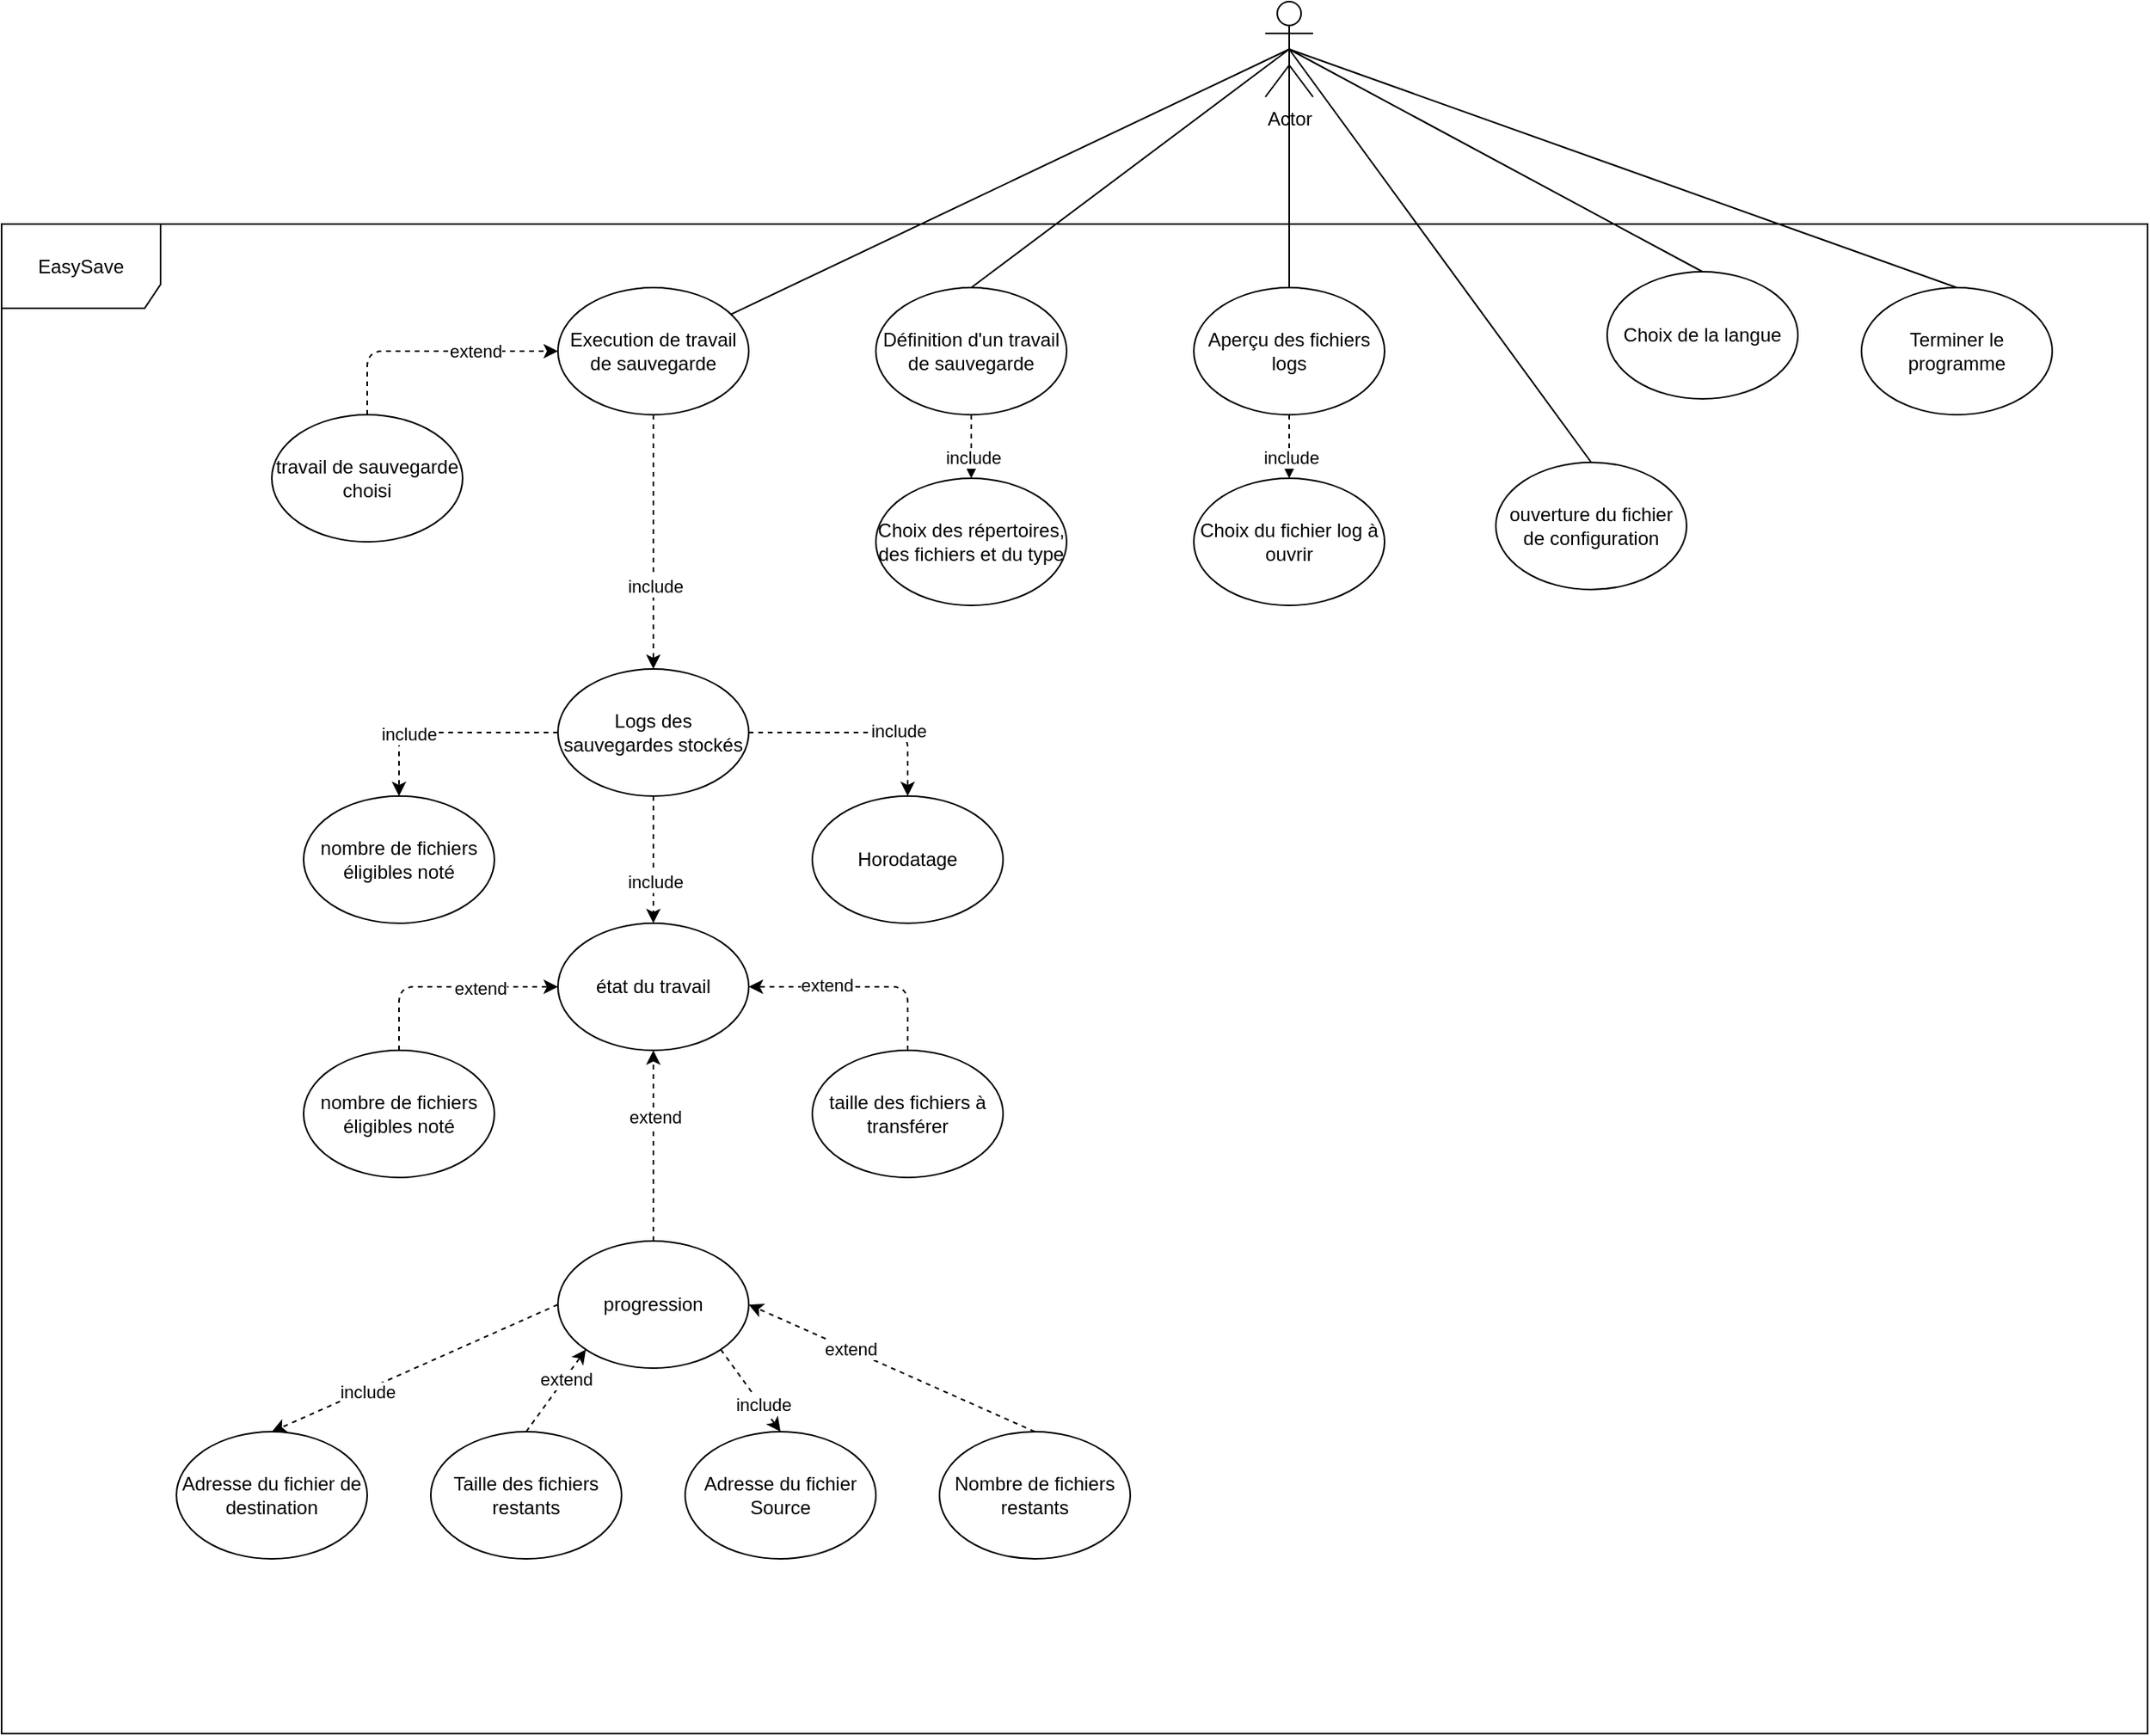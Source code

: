 <mxfile version="13.9.9" type="device"><diagram id="PEI1z6VASNMaP6OWY-YT" name="Page-1"><mxGraphModel dx="2153" dy="798" grid="1" gridSize="10" guides="1" tooltips="1" connect="1" arrows="1" fold="1" page="1" pageScale="1" pageWidth="827" pageHeight="1169" math="0" shadow="0"><root><mxCell id="0"/><mxCell id="1" parent="0"/><mxCell id="6cghmdJY8G3IrNBD7zmn-86" value="EasySave" style="shape=umlFrame;whiteSpace=wrap;html=1;width=100;height=53;" parent="1" vertex="1"><mxGeometry x="-430" y="160" width="1350" height="950" as="geometry"/></mxCell><mxCell id="6cghmdJY8G3IrNBD7zmn-1" value="Actor" style="shape=umlActor;verticalLabelPosition=bottom;verticalAlign=top;html=1;outlineConnect=0;" parent="1" vertex="1"><mxGeometry x="365" y="20" width="30" height="60" as="geometry"/></mxCell><mxCell id="6cghmdJY8G3IrNBD7zmn-5" value="Choix de la langue" style="ellipse;whiteSpace=wrap;html=1;" parent="1" vertex="1"><mxGeometry x="580" y="190" width="120" height="80" as="geometry"/></mxCell><mxCell id="6cghmdJY8G3IrNBD7zmn-6" value="" style="endArrow=none;html=1;exitX=0.5;exitY=0;exitDx=0;exitDy=0;entryX=0.5;entryY=0.5;entryDx=0;entryDy=0;entryPerimeter=0;" parent="1" source="6cghmdJY8G3IrNBD7zmn-5" target="6cghmdJY8G3IrNBD7zmn-1" edge="1"><mxGeometry width="50" height="50" relative="1" as="geometry"><mxPoint x="410" y="440" as="sourcePoint"/><mxPoint x="460" y="390" as="targetPoint"/></mxGeometry></mxCell><mxCell id="6cghmdJY8G3IrNBD7zmn-7" value="Execution de travail de sauvegarde" style="ellipse;whiteSpace=wrap;html=1;" parent="1" vertex="1"><mxGeometry x="-80" y="200" width="120" height="80" as="geometry"/></mxCell><mxCell id="6cghmdJY8G3IrNBD7zmn-8" value="" style="endArrow=none;html=1;entryX=0.5;entryY=0.5;entryDx=0;entryDy=0;entryPerimeter=0;" parent="1" source="6cghmdJY8G3IrNBD7zmn-7" target="6cghmdJY8G3IrNBD7zmn-1" edge="1"><mxGeometry width="50" height="50" relative="1" as="geometry"><mxPoint x="240" y="330" as="sourcePoint"/><mxPoint x="409" y="160" as="targetPoint"/></mxGeometry></mxCell><mxCell id="6cghmdJY8G3IrNBD7zmn-10" value="travail de sauvegarde choisi" style="ellipse;whiteSpace=wrap;html=1;" parent="1" vertex="1"><mxGeometry x="-260" y="280" width="120" height="80" as="geometry"/></mxCell><mxCell id="6cghmdJY8G3IrNBD7zmn-11" value="ouverture du fichier de configuration" style="ellipse;whiteSpace=wrap;html=1;" parent="1" vertex="1"><mxGeometry x="510" y="310" width="120" height="80" as="geometry"/></mxCell><mxCell id="6cghmdJY8G3IrNBD7zmn-21" value="Logs des sauvegardes stockés" style="ellipse;whiteSpace=wrap;html=1;" parent="1" vertex="1"><mxGeometry x="-80" y="440" width="120" height="80" as="geometry"/></mxCell><mxCell id="6cghmdJY8G3IrNBD7zmn-24" value="" style="html=1;labelBackgroundColor=#ffffff;startArrow=none;startFill=0;startSize=6;endArrow=classic;endFill=1;endSize=6;jettySize=auto;orthogonalLoop=1;strokeWidth=1;dashed=1;fontSize=14;exitX=0.5;exitY=0;exitDx=0;exitDy=0;entryX=0;entryY=0.5;entryDx=0;entryDy=0;" parent="1" source="6cghmdJY8G3IrNBD7zmn-10" target="6cghmdJY8G3IrNBD7zmn-7" edge="1"><mxGeometry width="60" height="60" relative="1" as="geometry"><mxPoint x="400" y="490" as="sourcePoint"/><mxPoint x="460" y="430" as="targetPoint"/><Array as="points"><mxPoint x="-200" y="240"/></Array></mxGeometry></mxCell><mxCell id="6cghmdJY8G3IrNBD7zmn-27" value="extend" style="edgeLabel;html=1;align=center;verticalAlign=middle;resizable=0;points=[];" parent="6cghmdJY8G3IrNBD7zmn-24" vertex="1" connectable="0"><mxGeometry x="0.342" relative="1" as="geometry"><mxPoint as="offset"/></mxGeometry></mxCell><mxCell id="6cghmdJY8G3IrNBD7zmn-25" value="" style="html=1;labelBackgroundColor=#ffffff;startArrow=none;startFill=0;startSize=6;endArrow=classic;endFill=1;endSize=6;jettySize=auto;orthogonalLoop=1;strokeWidth=1;dashed=1;fontSize=14;exitX=0.5;exitY=1;exitDx=0;exitDy=0;entryX=0.5;entryY=0;entryDx=0;entryDy=0;" parent="1" source="6cghmdJY8G3IrNBD7zmn-7" target="6cghmdJY8G3IrNBD7zmn-21" edge="1"><mxGeometry width="60" height="60" relative="1" as="geometry"><mxPoint x="410" y="500" as="sourcePoint"/><mxPoint x="470" y="440" as="targetPoint"/></mxGeometry></mxCell><mxCell id="6cghmdJY8G3IrNBD7zmn-29" value="include" style="edgeLabel;html=1;align=center;verticalAlign=middle;resizable=0;points=[];" parent="6cghmdJY8G3IrNBD7zmn-25" vertex="1" connectable="0"><mxGeometry x="0.344" y="1" relative="1" as="geometry"><mxPoint as="offset"/></mxGeometry></mxCell><mxCell id="6cghmdJY8G3IrNBD7zmn-34" value="état du travail" style="ellipse;whiteSpace=wrap;html=1;" parent="1" vertex="1"><mxGeometry x="-80" y="600" width="120" height="80" as="geometry"/></mxCell><mxCell id="6cghmdJY8G3IrNBD7zmn-46" value="" style="html=1;labelBackgroundColor=#ffffff;startArrow=none;startFill=0;startSize=6;endArrow=classic;endFill=1;endSize=6;jettySize=auto;orthogonalLoop=1;strokeWidth=1;dashed=1;fontSize=14;exitX=0.5;exitY=1;exitDx=0;exitDy=0;entryX=0.5;entryY=0;entryDx=0;entryDy=0;" parent="1" source="6cghmdJY8G3IrNBD7zmn-21" target="6cghmdJY8G3IrNBD7zmn-34" edge="1"><mxGeometry width="60" height="60" relative="1" as="geometry"><mxPoint x="60" y="730" as="sourcePoint"/><mxPoint x="70" y="640" as="targetPoint"/><Array as="points"/></mxGeometry></mxCell><mxCell id="6cghmdJY8G3IrNBD7zmn-47" value="include" style="edgeLabel;html=1;align=center;verticalAlign=middle;resizable=0;points=[];" parent="6cghmdJY8G3IrNBD7zmn-46" vertex="1" connectable="0"><mxGeometry x="0.344" y="1" relative="1" as="geometry"><mxPoint as="offset"/></mxGeometry></mxCell><mxCell id="6cghmdJY8G3IrNBD7zmn-48" value="nombre de fichiers éligibles noté" style="ellipse;whiteSpace=wrap;html=1;" parent="1" vertex="1"><mxGeometry x="-240" y="520" width="120" height="80" as="geometry"/></mxCell><mxCell id="6cghmdJY8G3IrNBD7zmn-50" value="Horodatage" style="ellipse;whiteSpace=wrap;html=1;" parent="1" vertex="1"><mxGeometry x="80" y="520" width="120" height="80" as="geometry"/></mxCell><mxCell id="6cghmdJY8G3IrNBD7zmn-52" value="nombre de fichiers éligibles noté" style="ellipse;whiteSpace=wrap;html=1;" parent="1" vertex="1"><mxGeometry x="-240" y="680" width="120" height="80" as="geometry"/></mxCell><mxCell id="6cghmdJY8G3IrNBD7zmn-53" value="" style="html=1;labelBackgroundColor=#ffffff;startArrow=none;startFill=0;startSize=6;endArrow=classic;endFill=1;endSize=6;jettySize=auto;orthogonalLoop=1;strokeWidth=1;dashed=1;fontSize=14;entryX=0.5;entryY=0;entryDx=0;entryDy=0;exitX=1;exitY=0.5;exitDx=0;exitDy=0;" parent="1" source="6cghmdJY8G3IrNBD7zmn-21" target="6cghmdJY8G3IrNBD7zmn-50" edge="1"><mxGeometry width="60" height="60" relative="1" as="geometry"><mxPoint x="180" y="790" as="sourcePoint"/><mxPoint x="80" y="650" as="targetPoint"/><Array as="points"><mxPoint x="140" y="480"/></Array></mxGeometry></mxCell><mxCell id="6cghmdJY8G3IrNBD7zmn-54" value="include" style="edgeLabel;html=1;align=center;verticalAlign=middle;resizable=0;points=[];" parent="6cghmdJY8G3IrNBD7zmn-53" vertex="1" connectable="0"><mxGeometry x="0.344" y="1" relative="1" as="geometry"><mxPoint as="offset"/></mxGeometry></mxCell><mxCell id="6cghmdJY8G3IrNBD7zmn-58" value="" style="html=1;labelBackgroundColor=#ffffff;startArrow=none;startFill=0;startSize=6;endArrow=classic;endFill=1;endSize=6;jettySize=auto;orthogonalLoop=1;strokeWidth=1;dashed=1;fontSize=14;exitX=0;exitY=0.5;exitDx=0;exitDy=0;entryX=0.5;entryY=0;entryDx=0;entryDy=0;" parent="1" source="6cghmdJY8G3IrNBD7zmn-21" target="6cghmdJY8G3IrNBD7zmn-48" edge="1"><mxGeometry width="60" height="60" relative="1" as="geometry"><mxPoint x="159.5" y="730" as="sourcePoint"/><mxPoint x="159.5" y="640" as="targetPoint"/><Array as="points"><mxPoint x="-180" y="480"/></Array></mxGeometry></mxCell><mxCell id="6cghmdJY8G3IrNBD7zmn-59" value="include" style="edgeLabel;html=1;align=center;verticalAlign=middle;resizable=0;points=[];" parent="6cghmdJY8G3IrNBD7zmn-58" vertex="1" connectable="0"><mxGeometry x="0.344" y="1" relative="1" as="geometry"><mxPoint as="offset"/></mxGeometry></mxCell><mxCell id="6cghmdJY8G3IrNBD7zmn-60" value="taille des fichiers à transférer" style="ellipse;whiteSpace=wrap;html=1;" parent="1" vertex="1"><mxGeometry x="80" y="680" width="120" height="80" as="geometry"/></mxCell><mxCell id="6cghmdJY8G3IrNBD7zmn-61" value="progression" style="ellipse;whiteSpace=wrap;html=1;" parent="1" vertex="1"><mxGeometry x="-80" y="800" width="120" height="80" as="geometry"/></mxCell><mxCell id="6cghmdJY8G3IrNBD7zmn-62" value="" style="html=1;labelBackgroundColor=#ffffff;startArrow=none;startFill=0;startSize=6;endArrow=classic;endFill=1;endSize=6;jettySize=auto;orthogonalLoop=1;strokeWidth=1;dashed=1;fontSize=14;exitX=0.5;exitY=0;exitDx=0;exitDy=0;entryX=0;entryY=0.5;entryDx=0;entryDy=0;" parent="1" source="6cghmdJY8G3IrNBD7zmn-52" target="6cghmdJY8G3IrNBD7zmn-34" edge="1"><mxGeometry width="60" height="60" relative="1" as="geometry"><mxPoint x="240" y="916.72" as="sourcePoint"/><mxPoint x="191.426" y="820.004" as="targetPoint"/><Array as="points"><mxPoint x="-180" y="640"/></Array></mxGeometry></mxCell><mxCell id="6cghmdJY8G3IrNBD7zmn-63" value="extend" style="edgeLabel;html=1;align=center;verticalAlign=middle;resizable=0;points=[];" parent="6cghmdJY8G3IrNBD7zmn-62" vertex="1" connectable="0"><mxGeometry x="0.297" y="-1" relative="1" as="geometry"><mxPoint as="offset"/></mxGeometry></mxCell><mxCell id="6cghmdJY8G3IrNBD7zmn-64" value="" style="html=1;labelBackgroundColor=#ffffff;startArrow=none;startFill=0;startSize=6;endArrow=classic;endFill=1;endSize=6;jettySize=auto;orthogonalLoop=1;strokeWidth=1;dashed=1;fontSize=14;exitX=0.5;exitY=0;exitDx=0;exitDy=0;entryX=1;entryY=0.5;entryDx=0;entryDy=0;" parent="1" source="6cghmdJY8G3IrNBD7zmn-60" target="6cghmdJY8G3IrNBD7zmn-34" edge="1"><mxGeometry width="60" height="60" relative="1" as="geometry"><mxPoint x="423.29" y="926.72" as="sourcePoint"/><mxPoint x="374.716" y="830.004" as="targetPoint"/><Array as="points"><mxPoint x="140" y="640"/></Array></mxGeometry></mxCell><mxCell id="6cghmdJY8G3IrNBD7zmn-65" value="extend" style="edgeLabel;html=1;align=center;verticalAlign=middle;resizable=0;points=[];" parent="6cghmdJY8G3IrNBD7zmn-64" vertex="1" connectable="0"><mxGeometry x="0.297" y="-1" relative="1" as="geometry"><mxPoint as="offset"/></mxGeometry></mxCell><mxCell id="6cghmdJY8G3IrNBD7zmn-66" value="" style="html=1;labelBackgroundColor=#ffffff;startArrow=none;startFill=0;startSize=6;endArrow=classic;endFill=1;endSize=6;jettySize=auto;orthogonalLoop=1;strokeWidth=1;dashed=1;fontSize=14;entryX=0.5;entryY=1;entryDx=0;entryDy=0;" parent="1" source="6cghmdJY8G3IrNBD7zmn-61" target="6cghmdJY8G3IrNBD7zmn-34" edge="1"><mxGeometry width="60" height="60" relative="1" as="geometry"><mxPoint x="748.57" y="926.72" as="sourcePoint"/><mxPoint x="699.996" y="830.004" as="targetPoint"/></mxGeometry></mxCell><mxCell id="6cghmdJY8G3IrNBD7zmn-67" value="extend" style="edgeLabel;html=1;align=center;verticalAlign=middle;resizable=0;points=[];" parent="6cghmdJY8G3IrNBD7zmn-66" vertex="1" connectable="0"><mxGeometry x="0.297" y="-1" relative="1" as="geometry"><mxPoint as="offset"/></mxGeometry></mxCell><mxCell id="6cghmdJY8G3IrNBD7zmn-70" value="Taille des fichiers restants" style="ellipse;whiteSpace=wrap;html=1;" parent="1" vertex="1"><mxGeometry x="-160" y="920" width="120" height="80" as="geometry"/></mxCell><mxCell id="6cghmdJY8G3IrNBD7zmn-71" value="Nombre de fichiers restants" style="ellipse;whiteSpace=wrap;html=1;" parent="1" vertex="1"><mxGeometry x="160" y="920" width="120" height="80" as="geometry"/></mxCell><mxCell id="6cghmdJY8G3IrNBD7zmn-72" value="Adresse du fichier Source" style="ellipse;whiteSpace=wrap;html=1;" parent="1" vertex="1"><mxGeometry y="920" width="120" height="80" as="geometry"/></mxCell><mxCell id="6cghmdJY8G3IrNBD7zmn-73" value="Adresse du fichier de destination" style="ellipse;whiteSpace=wrap;html=1;" parent="1" vertex="1"><mxGeometry x="-320" y="920" width="120" height="80" as="geometry"/></mxCell><mxCell id="6cghmdJY8G3IrNBD7zmn-74" value="" style="html=1;labelBackgroundColor=#ffffff;startArrow=none;startFill=0;startSize=6;endArrow=classic;endFill=1;endSize=6;jettySize=auto;orthogonalLoop=1;strokeWidth=1;dashed=1;fontSize=14;entryX=1;entryY=0.5;entryDx=0;entryDy=0;exitX=0.5;exitY=0;exitDx=0;exitDy=0;" parent="1" source="6cghmdJY8G3IrNBD7zmn-71" target="6cghmdJY8G3IrNBD7zmn-61" edge="1"><mxGeometry width="60" height="60" relative="1" as="geometry"><mxPoint x="654.347" y="944.044" as="sourcePoint"/><mxPoint x="451.426" y="828.284" as="targetPoint"/></mxGeometry></mxCell><mxCell id="6cghmdJY8G3IrNBD7zmn-75" value="extend" style="edgeLabel;html=1;align=center;verticalAlign=middle;resizable=0;points=[];" parent="6cghmdJY8G3IrNBD7zmn-74" vertex="1" connectable="0"><mxGeometry x="0.297" y="-1" relative="1" as="geometry"><mxPoint as="offset"/></mxGeometry></mxCell><mxCell id="6cghmdJY8G3IrNBD7zmn-78" value="" style="html=1;labelBackgroundColor=#ffffff;startArrow=none;startFill=0;startSize=6;endArrow=classic;endFill=1;endSize=6;jettySize=auto;orthogonalLoop=1;strokeWidth=1;dashed=1;fontSize=14;entryX=0;entryY=1;entryDx=0;entryDy=0;exitX=0.5;exitY=0;exitDx=0;exitDy=0;" parent="1" source="6cghmdJY8G3IrNBD7zmn-70" target="6cghmdJY8G3IrNBD7zmn-61" edge="1"><mxGeometry width="60" height="60" relative="1" as="geometry"><mxPoint x="870" y="720" as="sourcePoint"/><mxPoint x="770" y="980" as="targetPoint"/></mxGeometry></mxCell><mxCell id="6cghmdJY8G3IrNBD7zmn-79" value="extend" style="edgeLabel;html=1;align=center;verticalAlign=middle;resizable=0;points=[];" parent="6cghmdJY8G3IrNBD7zmn-78" vertex="1" connectable="0"><mxGeometry x="0.297" y="-1" relative="1" as="geometry"><mxPoint as="offset"/></mxGeometry></mxCell><mxCell id="6cghmdJY8G3IrNBD7zmn-82" value="" style="html=1;labelBackgroundColor=#ffffff;startArrow=none;startFill=0;startSize=6;endArrow=classic;endFill=1;endSize=6;jettySize=auto;orthogonalLoop=1;strokeWidth=1;dashed=1;fontSize=14;exitX=0;exitY=0.5;exitDx=0;exitDy=0;entryX=0.5;entryY=0;entryDx=0;entryDy=0;" parent="1" source="6cghmdJY8G3IrNBD7zmn-61" target="6cghmdJY8G3IrNBD7zmn-73" edge="1"><mxGeometry width="60" height="60" relative="1" as="geometry"><mxPoint x="409" y="410" as="sourcePoint"/><mxPoint x="409" y="590" as="targetPoint"/></mxGeometry></mxCell><mxCell id="6cghmdJY8G3IrNBD7zmn-83" value="include" style="edgeLabel;html=1;align=center;verticalAlign=middle;resizable=0;points=[];" parent="6cghmdJY8G3IrNBD7zmn-82" vertex="1" connectable="0"><mxGeometry x="0.344" y="1" relative="1" as="geometry"><mxPoint as="offset"/></mxGeometry></mxCell><mxCell id="6cghmdJY8G3IrNBD7zmn-84" value="" style="html=1;labelBackgroundColor=#ffffff;startArrow=none;startFill=0;startSize=6;endArrow=classic;endFill=1;endSize=6;jettySize=auto;orthogonalLoop=1;strokeWidth=1;dashed=1;fontSize=14;exitX=1;exitY=1;exitDx=0;exitDy=0;entryX=0.5;entryY=0;entryDx=0;entryDy=0;" parent="1" source="6cghmdJY8G3IrNBD7zmn-61" target="6cghmdJY8G3IrNBD7zmn-72" edge="1"><mxGeometry width="60" height="60" relative="1" as="geometry"><mxPoint x="419" y="420" as="sourcePoint"/><mxPoint x="419" y="600" as="targetPoint"/></mxGeometry></mxCell><mxCell id="6cghmdJY8G3IrNBD7zmn-85" value="include" style="edgeLabel;html=1;align=center;verticalAlign=middle;resizable=0;points=[];" parent="6cghmdJY8G3IrNBD7zmn-84" vertex="1" connectable="0"><mxGeometry x="0.344" y="1" relative="1" as="geometry"><mxPoint as="offset"/></mxGeometry></mxCell><mxCell id="8XUapYLmoZos559QEV3k-3" value="Définition d'un travail de sauvegarde" style="ellipse;whiteSpace=wrap;html=1;" parent="1" vertex="1"><mxGeometry x="120" y="200" width="120" height="80" as="geometry"/></mxCell><mxCell id="8XUapYLmoZos559QEV3k-4" value="" style="endArrow=none;html=1;exitX=0.5;exitY=0;exitDx=0;exitDy=0;entryX=0.5;entryY=0.5;entryDx=0;entryDy=0;entryPerimeter=0;" parent="1" source="8XUapYLmoZos559QEV3k-3" target="6cghmdJY8G3IrNBD7zmn-1" edge="1"><mxGeometry width="50" height="50" relative="1" as="geometry"><mxPoint x="730" y="260" as="sourcePoint"/><mxPoint x="899" y="-10" as="targetPoint"/></mxGeometry></mxCell><mxCell id="8XUapYLmoZos559QEV3k-5" value="" style="html=1;labelBackgroundColor=#ffffff;startArrow=none;startFill=0;startSize=6;endArrow=classic;endFill=1;endSize=6;jettySize=auto;orthogonalLoop=1;strokeWidth=1;dashed=1;fontSize=14;exitX=0.5;exitY=1;exitDx=0;exitDy=0;" parent="1" source="8XUapYLmoZos559QEV3k-3" target="6cghmdJY8G3IrNBD7zmn-18" edge="1"><mxGeometry width="60" height="60" relative="1" as="geometry"><mxPoint x="520" y="240" as="sourcePoint"/><mxPoint x="520" y="420" as="targetPoint"/></mxGeometry></mxCell><mxCell id="8XUapYLmoZos559QEV3k-6" value="include" style="edgeLabel;html=1;align=center;verticalAlign=middle;resizable=0;points=[];" parent="8XUapYLmoZos559QEV3k-5" vertex="1" connectable="0"><mxGeometry x="0.344" y="1" relative="1" as="geometry"><mxPoint as="offset"/></mxGeometry></mxCell><mxCell id="8XUapYLmoZos559QEV3k-7" value="Aperçu des fichiers logs" style="ellipse;whiteSpace=wrap;html=1;" parent="1" vertex="1"><mxGeometry x="320" y="200" width="120" height="80" as="geometry"/></mxCell><mxCell id="8XUapYLmoZos559QEV3k-8" value="" style="endArrow=none;html=1;exitX=0.5;exitY=0;exitDx=0;exitDy=0;entryX=0.5;entryY=0.5;entryDx=0;entryDy=0;entryPerimeter=0;" parent="1" source="8XUapYLmoZos559QEV3k-7" target="6cghmdJY8G3IrNBD7zmn-1" edge="1"><mxGeometry width="50" height="50" relative="1" as="geometry"><mxPoint x="90" y="335" as="sourcePoint"/><mxPoint x="259" y="65" as="targetPoint"/></mxGeometry></mxCell><mxCell id="8XUapYLmoZos559QEV3k-9" value="" style="html=1;labelBackgroundColor=#ffffff;startArrow=none;startFill=0;startSize=6;endArrow=classic;endFill=1;endSize=6;jettySize=auto;orthogonalLoop=1;strokeWidth=1;dashed=1;fontSize=14;exitX=0.5;exitY=1;exitDx=0;exitDy=0;entryX=0.5;entryY=0;entryDx=0;entryDy=0;" parent="1" source="8XUapYLmoZos559QEV3k-7" target="8XUapYLmoZos559QEV3k-11" edge="1"><mxGeometry width="60" height="60" relative="1" as="geometry"><mxPoint x="30" y="240" as="sourcePoint"/><mxPoint x="30" y="300" as="targetPoint"/></mxGeometry></mxCell><mxCell id="8XUapYLmoZos559QEV3k-10" value="include" style="edgeLabel;html=1;align=center;verticalAlign=middle;resizable=0;points=[];" parent="8XUapYLmoZos559QEV3k-9" vertex="1" connectable="0"><mxGeometry x="0.344" y="1" relative="1" as="geometry"><mxPoint as="offset"/></mxGeometry></mxCell><mxCell id="8XUapYLmoZos559QEV3k-11" value="Choix du fichier log à ouvrir" style="ellipse;whiteSpace=wrap;html=1;" parent="1" vertex="1"><mxGeometry x="320" y="320" width="120" height="80" as="geometry"/></mxCell><mxCell id="CNZ7sX_ONZphPAgCfc_s-1" value="Terminer le programme" style="ellipse;whiteSpace=wrap;html=1;" parent="1" vertex="1"><mxGeometry x="740" y="200" width="120" height="80" as="geometry"/></mxCell><mxCell id="CNZ7sX_ONZphPAgCfc_s-2" value="" style="endArrow=none;html=1;exitX=0.5;exitY=0;exitDx=0;exitDy=0;" parent="1" source="CNZ7sX_ONZphPAgCfc_s-1" edge="1"><mxGeometry width="50" height="50" relative="1" as="geometry"><mxPoint x="721" y="230" as="sourcePoint"/><mxPoint x="380" y="50" as="targetPoint"/></mxGeometry></mxCell><mxCell id="6cghmdJY8G3IrNBD7zmn-18" value="Choix des répertoires, des fichiers et du type" style="ellipse;whiteSpace=wrap;html=1;" parent="1" vertex="1"><mxGeometry x="120" y="320" width="120" height="80" as="geometry"/></mxCell><mxCell id="7iMhzWNAdgbBfozWLcfm-1" value="" style="endArrow=none;html=1;exitX=0.5;exitY=0;exitDx=0;exitDy=0;" edge="1" parent="1" source="6cghmdJY8G3IrNBD7zmn-11"><mxGeometry width="50" height="50" relative="1" as="geometry"><mxPoint x="560" y="210" as="sourcePoint"/><mxPoint x="380" y="50" as="targetPoint"/></mxGeometry></mxCell></root></mxGraphModel></diagram></mxfile>